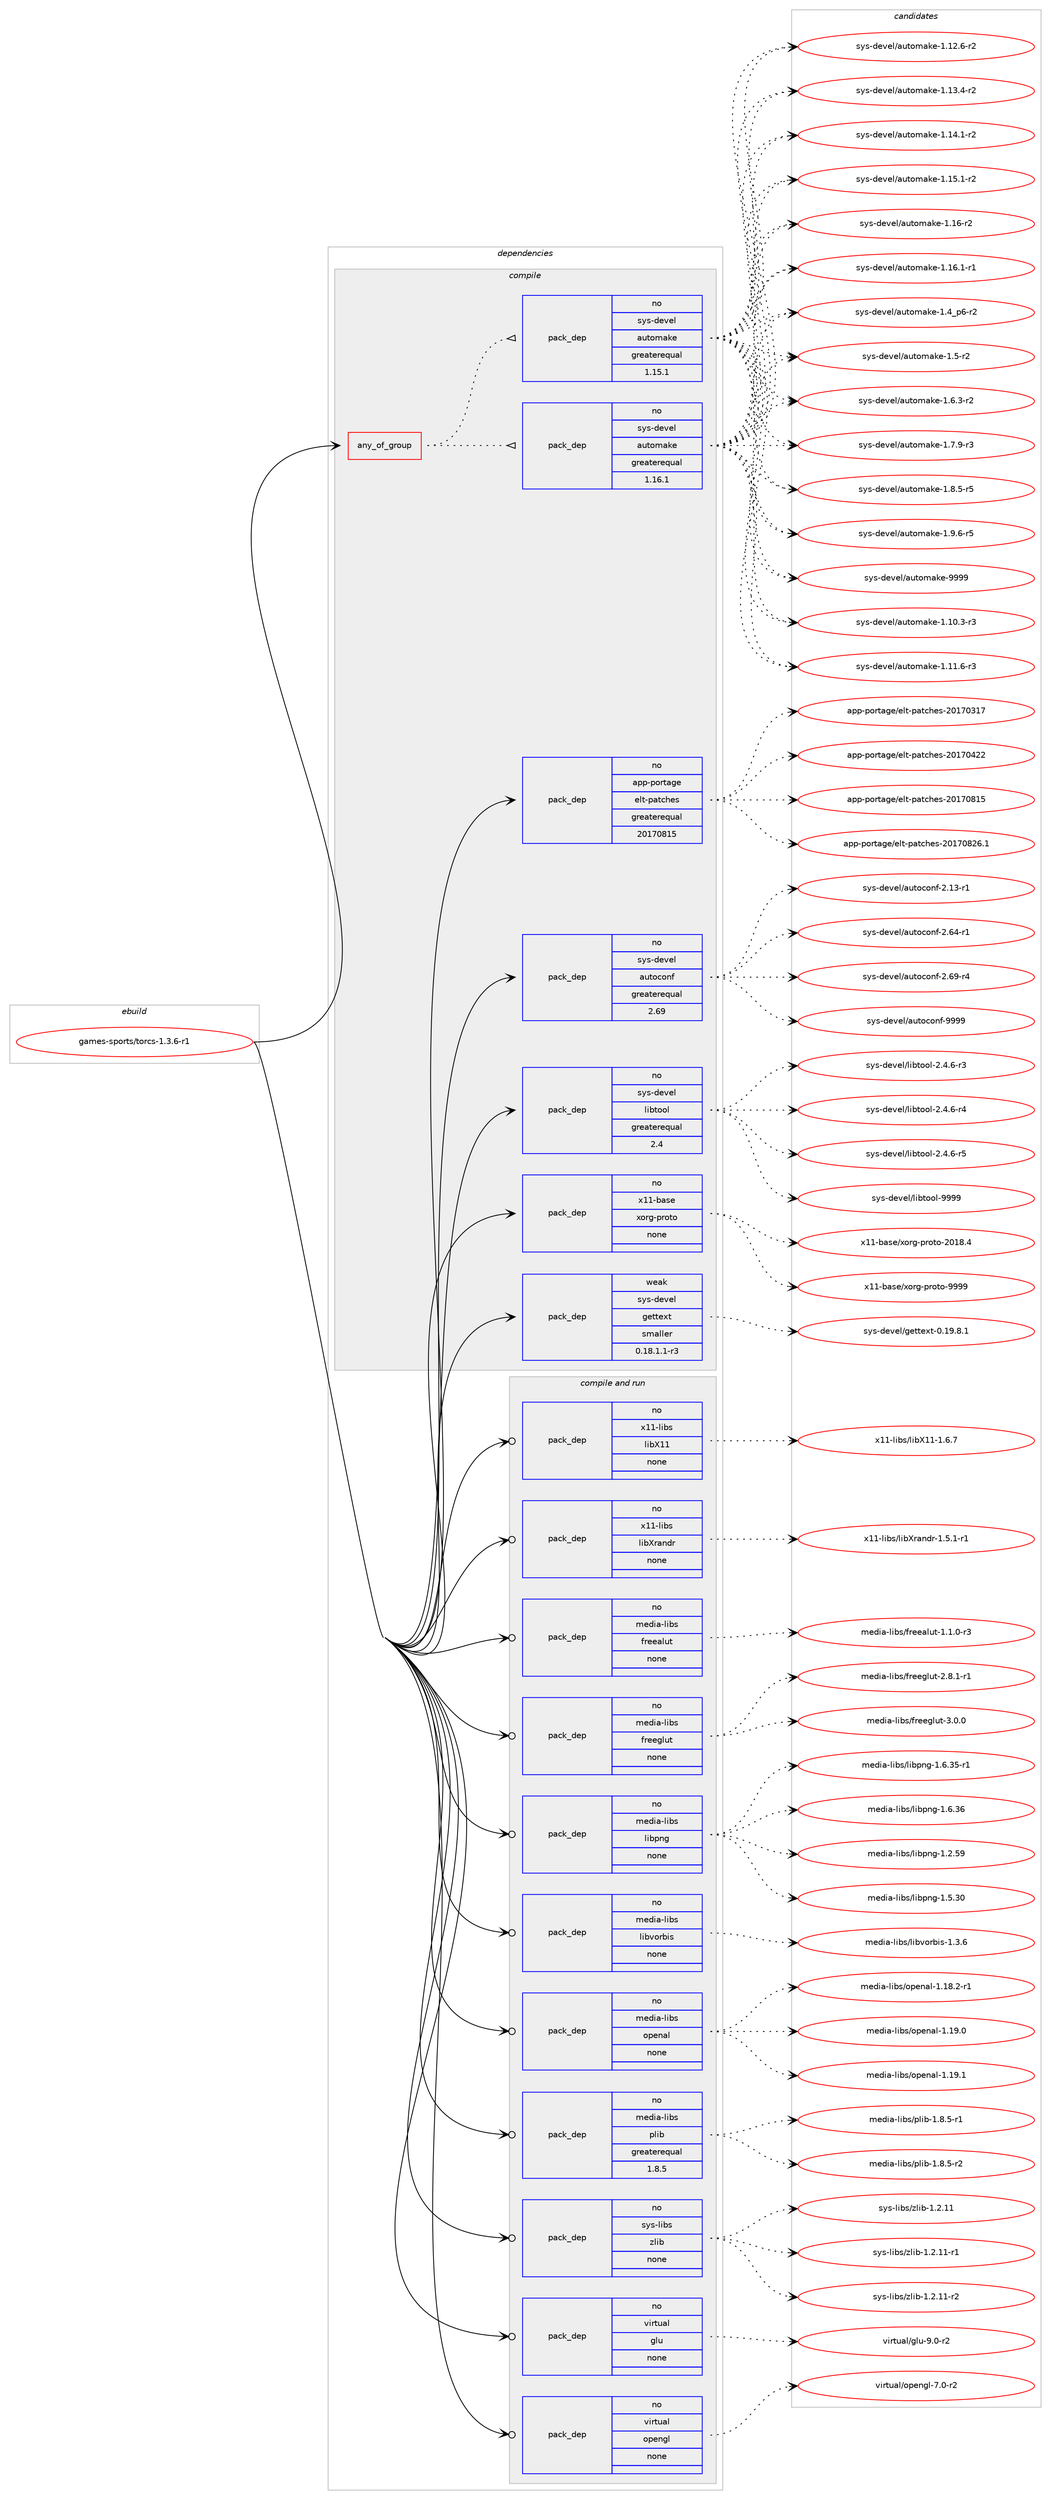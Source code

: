 digraph prolog {

# *************
# Graph options
# *************

newrank=true;
concentrate=true;
compound=true;
graph [rankdir=LR,fontname=Helvetica,fontsize=10,ranksep=1.5];#, ranksep=2.5, nodesep=0.2];
edge  [arrowhead=vee];
node  [fontname=Helvetica,fontsize=10];

# **********
# The ebuild
# **********

subgraph cluster_leftcol {
color=gray;
rank=same;
label=<<i>ebuild</i>>;
id [label="games-sports/torcs-1.3.6-r1", color=red, width=4, href="../games-sports/torcs-1.3.6-r1.svg"];
}

# ****************
# The dependencies
# ****************

subgraph cluster_midcol {
color=gray;
label=<<i>dependencies</i>>;
subgraph cluster_compile {
fillcolor="#eeeeee";
style=filled;
label=<<i>compile</i>>;
subgraph any23496 {
dependency1560949 [label=<<TABLE BORDER="0" CELLBORDER="1" CELLSPACING="0" CELLPADDING="4"><TR><TD CELLPADDING="10">any_of_group</TD></TR></TABLE>>, shape=none, color=red];subgraph pack1109717 {
dependency1560950 [label=<<TABLE BORDER="0" CELLBORDER="1" CELLSPACING="0" CELLPADDING="4" WIDTH="220"><TR><TD ROWSPAN="6" CELLPADDING="30">pack_dep</TD></TR><TR><TD WIDTH="110">no</TD></TR><TR><TD>sys-devel</TD></TR><TR><TD>automake</TD></TR><TR><TD>greaterequal</TD></TR><TR><TD>1.16.1</TD></TR></TABLE>>, shape=none, color=blue];
}
dependency1560949:e -> dependency1560950:w [weight=20,style="dotted",arrowhead="oinv"];
subgraph pack1109718 {
dependency1560951 [label=<<TABLE BORDER="0" CELLBORDER="1" CELLSPACING="0" CELLPADDING="4" WIDTH="220"><TR><TD ROWSPAN="6" CELLPADDING="30">pack_dep</TD></TR><TR><TD WIDTH="110">no</TD></TR><TR><TD>sys-devel</TD></TR><TR><TD>automake</TD></TR><TR><TD>greaterequal</TD></TR><TR><TD>1.15.1</TD></TR></TABLE>>, shape=none, color=blue];
}
dependency1560949:e -> dependency1560951:w [weight=20,style="dotted",arrowhead="oinv"];
}
id:e -> dependency1560949:w [weight=20,style="solid",arrowhead="vee"];
subgraph pack1109719 {
dependency1560952 [label=<<TABLE BORDER="0" CELLBORDER="1" CELLSPACING="0" CELLPADDING="4" WIDTH="220"><TR><TD ROWSPAN="6" CELLPADDING="30">pack_dep</TD></TR><TR><TD WIDTH="110">no</TD></TR><TR><TD>app-portage</TD></TR><TR><TD>elt-patches</TD></TR><TR><TD>greaterequal</TD></TR><TR><TD>20170815</TD></TR></TABLE>>, shape=none, color=blue];
}
id:e -> dependency1560952:w [weight=20,style="solid",arrowhead="vee"];
subgraph pack1109720 {
dependency1560953 [label=<<TABLE BORDER="0" CELLBORDER="1" CELLSPACING="0" CELLPADDING="4" WIDTH="220"><TR><TD ROWSPAN="6" CELLPADDING="30">pack_dep</TD></TR><TR><TD WIDTH="110">no</TD></TR><TR><TD>sys-devel</TD></TR><TR><TD>autoconf</TD></TR><TR><TD>greaterequal</TD></TR><TR><TD>2.69</TD></TR></TABLE>>, shape=none, color=blue];
}
id:e -> dependency1560953:w [weight=20,style="solid",arrowhead="vee"];
subgraph pack1109721 {
dependency1560954 [label=<<TABLE BORDER="0" CELLBORDER="1" CELLSPACING="0" CELLPADDING="4" WIDTH="220"><TR><TD ROWSPAN="6" CELLPADDING="30">pack_dep</TD></TR><TR><TD WIDTH="110">no</TD></TR><TR><TD>sys-devel</TD></TR><TR><TD>libtool</TD></TR><TR><TD>greaterequal</TD></TR><TR><TD>2.4</TD></TR></TABLE>>, shape=none, color=blue];
}
id:e -> dependency1560954:w [weight=20,style="solid",arrowhead="vee"];
subgraph pack1109722 {
dependency1560955 [label=<<TABLE BORDER="0" CELLBORDER="1" CELLSPACING="0" CELLPADDING="4" WIDTH="220"><TR><TD ROWSPAN="6" CELLPADDING="30">pack_dep</TD></TR><TR><TD WIDTH="110">no</TD></TR><TR><TD>x11-base</TD></TR><TR><TD>xorg-proto</TD></TR><TR><TD>none</TD></TR><TR><TD></TD></TR></TABLE>>, shape=none, color=blue];
}
id:e -> dependency1560955:w [weight=20,style="solid",arrowhead="vee"];
subgraph pack1109723 {
dependency1560956 [label=<<TABLE BORDER="0" CELLBORDER="1" CELLSPACING="0" CELLPADDING="4" WIDTH="220"><TR><TD ROWSPAN="6" CELLPADDING="30">pack_dep</TD></TR><TR><TD WIDTH="110">weak</TD></TR><TR><TD>sys-devel</TD></TR><TR><TD>gettext</TD></TR><TR><TD>smaller</TD></TR><TR><TD>0.18.1.1-r3</TD></TR></TABLE>>, shape=none, color=blue];
}
id:e -> dependency1560956:w [weight=20,style="solid",arrowhead="vee"];
}
subgraph cluster_compileandrun {
fillcolor="#eeeeee";
style=filled;
label=<<i>compile and run</i>>;
subgraph pack1109724 {
dependency1560957 [label=<<TABLE BORDER="0" CELLBORDER="1" CELLSPACING="0" CELLPADDING="4" WIDTH="220"><TR><TD ROWSPAN="6" CELLPADDING="30">pack_dep</TD></TR><TR><TD WIDTH="110">no</TD></TR><TR><TD>media-libs</TD></TR><TR><TD>freealut</TD></TR><TR><TD>none</TD></TR><TR><TD></TD></TR></TABLE>>, shape=none, color=blue];
}
id:e -> dependency1560957:w [weight=20,style="solid",arrowhead="odotvee"];
subgraph pack1109725 {
dependency1560958 [label=<<TABLE BORDER="0" CELLBORDER="1" CELLSPACING="0" CELLPADDING="4" WIDTH="220"><TR><TD ROWSPAN="6" CELLPADDING="30">pack_dep</TD></TR><TR><TD WIDTH="110">no</TD></TR><TR><TD>media-libs</TD></TR><TR><TD>freeglut</TD></TR><TR><TD>none</TD></TR><TR><TD></TD></TR></TABLE>>, shape=none, color=blue];
}
id:e -> dependency1560958:w [weight=20,style="solid",arrowhead="odotvee"];
subgraph pack1109726 {
dependency1560959 [label=<<TABLE BORDER="0" CELLBORDER="1" CELLSPACING="0" CELLPADDING="4" WIDTH="220"><TR><TD ROWSPAN="6" CELLPADDING="30">pack_dep</TD></TR><TR><TD WIDTH="110">no</TD></TR><TR><TD>media-libs</TD></TR><TR><TD>libpng</TD></TR><TR><TD>none</TD></TR><TR><TD></TD></TR></TABLE>>, shape=none, color=blue];
}
id:e -> dependency1560959:w [weight=20,style="solid",arrowhead="odotvee"];
subgraph pack1109727 {
dependency1560960 [label=<<TABLE BORDER="0" CELLBORDER="1" CELLSPACING="0" CELLPADDING="4" WIDTH="220"><TR><TD ROWSPAN="6" CELLPADDING="30">pack_dep</TD></TR><TR><TD WIDTH="110">no</TD></TR><TR><TD>media-libs</TD></TR><TR><TD>libvorbis</TD></TR><TR><TD>none</TD></TR><TR><TD></TD></TR></TABLE>>, shape=none, color=blue];
}
id:e -> dependency1560960:w [weight=20,style="solid",arrowhead="odotvee"];
subgraph pack1109728 {
dependency1560961 [label=<<TABLE BORDER="0" CELLBORDER="1" CELLSPACING="0" CELLPADDING="4" WIDTH="220"><TR><TD ROWSPAN="6" CELLPADDING="30">pack_dep</TD></TR><TR><TD WIDTH="110">no</TD></TR><TR><TD>media-libs</TD></TR><TR><TD>openal</TD></TR><TR><TD>none</TD></TR><TR><TD></TD></TR></TABLE>>, shape=none, color=blue];
}
id:e -> dependency1560961:w [weight=20,style="solid",arrowhead="odotvee"];
subgraph pack1109729 {
dependency1560962 [label=<<TABLE BORDER="0" CELLBORDER="1" CELLSPACING="0" CELLPADDING="4" WIDTH="220"><TR><TD ROWSPAN="6" CELLPADDING="30">pack_dep</TD></TR><TR><TD WIDTH="110">no</TD></TR><TR><TD>media-libs</TD></TR><TR><TD>plib</TD></TR><TR><TD>greaterequal</TD></TR><TR><TD>1.8.5</TD></TR></TABLE>>, shape=none, color=blue];
}
id:e -> dependency1560962:w [weight=20,style="solid",arrowhead="odotvee"];
subgraph pack1109730 {
dependency1560963 [label=<<TABLE BORDER="0" CELLBORDER="1" CELLSPACING="0" CELLPADDING="4" WIDTH="220"><TR><TD ROWSPAN="6" CELLPADDING="30">pack_dep</TD></TR><TR><TD WIDTH="110">no</TD></TR><TR><TD>sys-libs</TD></TR><TR><TD>zlib</TD></TR><TR><TD>none</TD></TR><TR><TD></TD></TR></TABLE>>, shape=none, color=blue];
}
id:e -> dependency1560963:w [weight=20,style="solid",arrowhead="odotvee"];
subgraph pack1109731 {
dependency1560964 [label=<<TABLE BORDER="0" CELLBORDER="1" CELLSPACING="0" CELLPADDING="4" WIDTH="220"><TR><TD ROWSPAN="6" CELLPADDING="30">pack_dep</TD></TR><TR><TD WIDTH="110">no</TD></TR><TR><TD>virtual</TD></TR><TR><TD>glu</TD></TR><TR><TD>none</TD></TR><TR><TD></TD></TR></TABLE>>, shape=none, color=blue];
}
id:e -> dependency1560964:w [weight=20,style="solid",arrowhead="odotvee"];
subgraph pack1109732 {
dependency1560965 [label=<<TABLE BORDER="0" CELLBORDER="1" CELLSPACING="0" CELLPADDING="4" WIDTH="220"><TR><TD ROWSPAN="6" CELLPADDING="30">pack_dep</TD></TR><TR><TD WIDTH="110">no</TD></TR><TR><TD>virtual</TD></TR><TR><TD>opengl</TD></TR><TR><TD>none</TD></TR><TR><TD></TD></TR></TABLE>>, shape=none, color=blue];
}
id:e -> dependency1560965:w [weight=20,style="solid",arrowhead="odotvee"];
subgraph pack1109733 {
dependency1560966 [label=<<TABLE BORDER="0" CELLBORDER="1" CELLSPACING="0" CELLPADDING="4" WIDTH="220"><TR><TD ROWSPAN="6" CELLPADDING="30">pack_dep</TD></TR><TR><TD WIDTH="110">no</TD></TR><TR><TD>x11-libs</TD></TR><TR><TD>libX11</TD></TR><TR><TD>none</TD></TR><TR><TD></TD></TR></TABLE>>, shape=none, color=blue];
}
id:e -> dependency1560966:w [weight=20,style="solid",arrowhead="odotvee"];
subgraph pack1109734 {
dependency1560967 [label=<<TABLE BORDER="0" CELLBORDER="1" CELLSPACING="0" CELLPADDING="4" WIDTH="220"><TR><TD ROWSPAN="6" CELLPADDING="30">pack_dep</TD></TR><TR><TD WIDTH="110">no</TD></TR><TR><TD>x11-libs</TD></TR><TR><TD>libXrandr</TD></TR><TR><TD>none</TD></TR><TR><TD></TD></TR></TABLE>>, shape=none, color=blue];
}
id:e -> dependency1560967:w [weight=20,style="solid",arrowhead="odotvee"];
}
subgraph cluster_run {
fillcolor="#eeeeee";
style=filled;
label=<<i>run</i>>;
}
}

# **************
# The candidates
# **************

subgraph cluster_choices {
rank=same;
color=gray;
label=<<i>candidates</i>>;

subgraph choice1109717 {
color=black;
nodesep=1;
choice11512111545100101118101108479711711611110997107101454946494846514511451 [label="sys-devel/automake-1.10.3-r3", color=red, width=4,href="../sys-devel/automake-1.10.3-r3.svg"];
choice11512111545100101118101108479711711611110997107101454946494946544511451 [label="sys-devel/automake-1.11.6-r3", color=red, width=4,href="../sys-devel/automake-1.11.6-r3.svg"];
choice11512111545100101118101108479711711611110997107101454946495046544511450 [label="sys-devel/automake-1.12.6-r2", color=red, width=4,href="../sys-devel/automake-1.12.6-r2.svg"];
choice11512111545100101118101108479711711611110997107101454946495146524511450 [label="sys-devel/automake-1.13.4-r2", color=red, width=4,href="../sys-devel/automake-1.13.4-r2.svg"];
choice11512111545100101118101108479711711611110997107101454946495246494511450 [label="sys-devel/automake-1.14.1-r2", color=red, width=4,href="../sys-devel/automake-1.14.1-r2.svg"];
choice11512111545100101118101108479711711611110997107101454946495346494511450 [label="sys-devel/automake-1.15.1-r2", color=red, width=4,href="../sys-devel/automake-1.15.1-r2.svg"];
choice1151211154510010111810110847971171161111099710710145494649544511450 [label="sys-devel/automake-1.16-r2", color=red, width=4,href="../sys-devel/automake-1.16-r2.svg"];
choice11512111545100101118101108479711711611110997107101454946495446494511449 [label="sys-devel/automake-1.16.1-r1", color=red, width=4,href="../sys-devel/automake-1.16.1-r1.svg"];
choice115121115451001011181011084797117116111109971071014549465295112544511450 [label="sys-devel/automake-1.4_p6-r2", color=red, width=4,href="../sys-devel/automake-1.4_p6-r2.svg"];
choice11512111545100101118101108479711711611110997107101454946534511450 [label="sys-devel/automake-1.5-r2", color=red, width=4,href="../sys-devel/automake-1.5-r2.svg"];
choice115121115451001011181011084797117116111109971071014549465446514511450 [label="sys-devel/automake-1.6.3-r2", color=red, width=4,href="../sys-devel/automake-1.6.3-r2.svg"];
choice115121115451001011181011084797117116111109971071014549465546574511451 [label="sys-devel/automake-1.7.9-r3", color=red, width=4,href="../sys-devel/automake-1.7.9-r3.svg"];
choice115121115451001011181011084797117116111109971071014549465646534511453 [label="sys-devel/automake-1.8.5-r5", color=red, width=4,href="../sys-devel/automake-1.8.5-r5.svg"];
choice115121115451001011181011084797117116111109971071014549465746544511453 [label="sys-devel/automake-1.9.6-r5", color=red, width=4,href="../sys-devel/automake-1.9.6-r5.svg"];
choice115121115451001011181011084797117116111109971071014557575757 [label="sys-devel/automake-9999", color=red, width=4,href="../sys-devel/automake-9999.svg"];
dependency1560950:e -> choice11512111545100101118101108479711711611110997107101454946494846514511451:w [style=dotted,weight="100"];
dependency1560950:e -> choice11512111545100101118101108479711711611110997107101454946494946544511451:w [style=dotted,weight="100"];
dependency1560950:e -> choice11512111545100101118101108479711711611110997107101454946495046544511450:w [style=dotted,weight="100"];
dependency1560950:e -> choice11512111545100101118101108479711711611110997107101454946495146524511450:w [style=dotted,weight="100"];
dependency1560950:e -> choice11512111545100101118101108479711711611110997107101454946495246494511450:w [style=dotted,weight="100"];
dependency1560950:e -> choice11512111545100101118101108479711711611110997107101454946495346494511450:w [style=dotted,weight="100"];
dependency1560950:e -> choice1151211154510010111810110847971171161111099710710145494649544511450:w [style=dotted,weight="100"];
dependency1560950:e -> choice11512111545100101118101108479711711611110997107101454946495446494511449:w [style=dotted,weight="100"];
dependency1560950:e -> choice115121115451001011181011084797117116111109971071014549465295112544511450:w [style=dotted,weight="100"];
dependency1560950:e -> choice11512111545100101118101108479711711611110997107101454946534511450:w [style=dotted,weight="100"];
dependency1560950:e -> choice115121115451001011181011084797117116111109971071014549465446514511450:w [style=dotted,weight="100"];
dependency1560950:e -> choice115121115451001011181011084797117116111109971071014549465546574511451:w [style=dotted,weight="100"];
dependency1560950:e -> choice115121115451001011181011084797117116111109971071014549465646534511453:w [style=dotted,weight="100"];
dependency1560950:e -> choice115121115451001011181011084797117116111109971071014549465746544511453:w [style=dotted,weight="100"];
dependency1560950:e -> choice115121115451001011181011084797117116111109971071014557575757:w [style=dotted,weight="100"];
}
subgraph choice1109718 {
color=black;
nodesep=1;
choice11512111545100101118101108479711711611110997107101454946494846514511451 [label="sys-devel/automake-1.10.3-r3", color=red, width=4,href="../sys-devel/automake-1.10.3-r3.svg"];
choice11512111545100101118101108479711711611110997107101454946494946544511451 [label="sys-devel/automake-1.11.6-r3", color=red, width=4,href="../sys-devel/automake-1.11.6-r3.svg"];
choice11512111545100101118101108479711711611110997107101454946495046544511450 [label="sys-devel/automake-1.12.6-r2", color=red, width=4,href="../sys-devel/automake-1.12.6-r2.svg"];
choice11512111545100101118101108479711711611110997107101454946495146524511450 [label="sys-devel/automake-1.13.4-r2", color=red, width=4,href="../sys-devel/automake-1.13.4-r2.svg"];
choice11512111545100101118101108479711711611110997107101454946495246494511450 [label="sys-devel/automake-1.14.1-r2", color=red, width=4,href="../sys-devel/automake-1.14.1-r2.svg"];
choice11512111545100101118101108479711711611110997107101454946495346494511450 [label="sys-devel/automake-1.15.1-r2", color=red, width=4,href="../sys-devel/automake-1.15.1-r2.svg"];
choice1151211154510010111810110847971171161111099710710145494649544511450 [label="sys-devel/automake-1.16-r2", color=red, width=4,href="../sys-devel/automake-1.16-r2.svg"];
choice11512111545100101118101108479711711611110997107101454946495446494511449 [label="sys-devel/automake-1.16.1-r1", color=red, width=4,href="../sys-devel/automake-1.16.1-r1.svg"];
choice115121115451001011181011084797117116111109971071014549465295112544511450 [label="sys-devel/automake-1.4_p6-r2", color=red, width=4,href="../sys-devel/automake-1.4_p6-r2.svg"];
choice11512111545100101118101108479711711611110997107101454946534511450 [label="sys-devel/automake-1.5-r2", color=red, width=4,href="../sys-devel/automake-1.5-r2.svg"];
choice115121115451001011181011084797117116111109971071014549465446514511450 [label="sys-devel/automake-1.6.3-r2", color=red, width=4,href="../sys-devel/automake-1.6.3-r2.svg"];
choice115121115451001011181011084797117116111109971071014549465546574511451 [label="sys-devel/automake-1.7.9-r3", color=red, width=4,href="../sys-devel/automake-1.7.9-r3.svg"];
choice115121115451001011181011084797117116111109971071014549465646534511453 [label="sys-devel/automake-1.8.5-r5", color=red, width=4,href="../sys-devel/automake-1.8.5-r5.svg"];
choice115121115451001011181011084797117116111109971071014549465746544511453 [label="sys-devel/automake-1.9.6-r5", color=red, width=4,href="../sys-devel/automake-1.9.6-r5.svg"];
choice115121115451001011181011084797117116111109971071014557575757 [label="sys-devel/automake-9999", color=red, width=4,href="../sys-devel/automake-9999.svg"];
dependency1560951:e -> choice11512111545100101118101108479711711611110997107101454946494846514511451:w [style=dotted,weight="100"];
dependency1560951:e -> choice11512111545100101118101108479711711611110997107101454946494946544511451:w [style=dotted,weight="100"];
dependency1560951:e -> choice11512111545100101118101108479711711611110997107101454946495046544511450:w [style=dotted,weight="100"];
dependency1560951:e -> choice11512111545100101118101108479711711611110997107101454946495146524511450:w [style=dotted,weight="100"];
dependency1560951:e -> choice11512111545100101118101108479711711611110997107101454946495246494511450:w [style=dotted,weight="100"];
dependency1560951:e -> choice11512111545100101118101108479711711611110997107101454946495346494511450:w [style=dotted,weight="100"];
dependency1560951:e -> choice1151211154510010111810110847971171161111099710710145494649544511450:w [style=dotted,weight="100"];
dependency1560951:e -> choice11512111545100101118101108479711711611110997107101454946495446494511449:w [style=dotted,weight="100"];
dependency1560951:e -> choice115121115451001011181011084797117116111109971071014549465295112544511450:w [style=dotted,weight="100"];
dependency1560951:e -> choice11512111545100101118101108479711711611110997107101454946534511450:w [style=dotted,weight="100"];
dependency1560951:e -> choice115121115451001011181011084797117116111109971071014549465446514511450:w [style=dotted,weight="100"];
dependency1560951:e -> choice115121115451001011181011084797117116111109971071014549465546574511451:w [style=dotted,weight="100"];
dependency1560951:e -> choice115121115451001011181011084797117116111109971071014549465646534511453:w [style=dotted,weight="100"];
dependency1560951:e -> choice115121115451001011181011084797117116111109971071014549465746544511453:w [style=dotted,weight="100"];
dependency1560951:e -> choice115121115451001011181011084797117116111109971071014557575757:w [style=dotted,weight="100"];
}
subgraph choice1109719 {
color=black;
nodesep=1;
choice97112112451121111141169710310147101108116451129711699104101115455048495548514955 [label="app-portage/elt-patches-20170317", color=red, width=4,href="../app-portage/elt-patches-20170317.svg"];
choice97112112451121111141169710310147101108116451129711699104101115455048495548525050 [label="app-portage/elt-patches-20170422", color=red, width=4,href="../app-portage/elt-patches-20170422.svg"];
choice97112112451121111141169710310147101108116451129711699104101115455048495548564953 [label="app-portage/elt-patches-20170815", color=red, width=4,href="../app-portage/elt-patches-20170815.svg"];
choice971121124511211111411697103101471011081164511297116991041011154550484955485650544649 [label="app-portage/elt-patches-20170826.1", color=red, width=4,href="../app-portage/elt-patches-20170826.1.svg"];
dependency1560952:e -> choice97112112451121111141169710310147101108116451129711699104101115455048495548514955:w [style=dotted,weight="100"];
dependency1560952:e -> choice97112112451121111141169710310147101108116451129711699104101115455048495548525050:w [style=dotted,weight="100"];
dependency1560952:e -> choice97112112451121111141169710310147101108116451129711699104101115455048495548564953:w [style=dotted,weight="100"];
dependency1560952:e -> choice971121124511211111411697103101471011081164511297116991041011154550484955485650544649:w [style=dotted,weight="100"];
}
subgraph choice1109720 {
color=black;
nodesep=1;
choice1151211154510010111810110847971171161119911111010245504649514511449 [label="sys-devel/autoconf-2.13-r1", color=red, width=4,href="../sys-devel/autoconf-2.13-r1.svg"];
choice1151211154510010111810110847971171161119911111010245504654524511449 [label="sys-devel/autoconf-2.64-r1", color=red, width=4,href="../sys-devel/autoconf-2.64-r1.svg"];
choice1151211154510010111810110847971171161119911111010245504654574511452 [label="sys-devel/autoconf-2.69-r4", color=red, width=4,href="../sys-devel/autoconf-2.69-r4.svg"];
choice115121115451001011181011084797117116111991111101024557575757 [label="sys-devel/autoconf-9999", color=red, width=4,href="../sys-devel/autoconf-9999.svg"];
dependency1560953:e -> choice1151211154510010111810110847971171161119911111010245504649514511449:w [style=dotted,weight="100"];
dependency1560953:e -> choice1151211154510010111810110847971171161119911111010245504654524511449:w [style=dotted,weight="100"];
dependency1560953:e -> choice1151211154510010111810110847971171161119911111010245504654574511452:w [style=dotted,weight="100"];
dependency1560953:e -> choice115121115451001011181011084797117116111991111101024557575757:w [style=dotted,weight="100"];
}
subgraph choice1109721 {
color=black;
nodesep=1;
choice1151211154510010111810110847108105981161111111084550465246544511451 [label="sys-devel/libtool-2.4.6-r3", color=red, width=4,href="../sys-devel/libtool-2.4.6-r3.svg"];
choice1151211154510010111810110847108105981161111111084550465246544511452 [label="sys-devel/libtool-2.4.6-r4", color=red, width=4,href="../sys-devel/libtool-2.4.6-r4.svg"];
choice1151211154510010111810110847108105981161111111084550465246544511453 [label="sys-devel/libtool-2.4.6-r5", color=red, width=4,href="../sys-devel/libtool-2.4.6-r5.svg"];
choice1151211154510010111810110847108105981161111111084557575757 [label="sys-devel/libtool-9999", color=red, width=4,href="../sys-devel/libtool-9999.svg"];
dependency1560954:e -> choice1151211154510010111810110847108105981161111111084550465246544511451:w [style=dotted,weight="100"];
dependency1560954:e -> choice1151211154510010111810110847108105981161111111084550465246544511452:w [style=dotted,weight="100"];
dependency1560954:e -> choice1151211154510010111810110847108105981161111111084550465246544511453:w [style=dotted,weight="100"];
dependency1560954:e -> choice1151211154510010111810110847108105981161111111084557575757:w [style=dotted,weight="100"];
}
subgraph choice1109722 {
color=black;
nodesep=1;
choice1204949459897115101471201111141034511211411111611145504849564652 [label="x11-base/xorg-proto-2018.4", color=red, width=4,href="../x11-base/xorg-proto-2018.4.svg"];
choice120494945989711510147120111114103451121141111161114557575757 [label="x11-base/xorg-proto-9999", color=red, width=4,href="../x11-base/xorg-proto-9999.svg"];
dependency1560955:e -> choice1204949459897115101471201111141034511211411111611145504849564652:w [style=dotted,weight="100"];
dependency1560955:e -> choice120494945989711510147120111114103451121141111161114557575757:w [style=dotted,weight="100"];
}
subgraph choice1109723 {
color=black;
nodesep=1;
choice1151211154510010111810110847103101116116101120116454846495746564649 [label="sys-devel/gettext-0.19.8.1", color=red, width=4,href="../sys-devel/gettext-0.19.8.1.svg"];
dependency1560956:e -> choice1151211154510010111810110847103101116116101120116454846495746564649:w [style=dotted,weight="100"];
}
subgraph choice1109724 {
color=black;
nodesep=1;
choice10910110010597451081059811547102114101101971081171164549464946484511451 [label="media-libs/freealut-1.1.0-r3", color=red, width=4,href="../media-libs/freealut-1.1.0-r3.svg"];
dependency1560957:e -> choice10910110010597451081059811547102114101101971081171164549464946484511451:w [style=dotted,weight="100"];
}
subgraph choice1109725 {
color=black;
nodesep=1;
choice109101100105974510810598115471021141011011031081171164550465646494511449 [label="media-libs/freeglut-2.8.1-r1", color=red, width=4,href="../media-libs/freeglut-2.8.1-r1.svg"];
choice10910110010597451081059811547102114101101103108117116455146484648 [label="media-libs/freeglut-3.0.0", color=red, width=4,href="../media-libs/freeglut-3.0.0.svg"];
dependency1560958:e -> choice109101100105974510810598115471021141011011031081171164550465646494511449:w [style=dotted,weight="100"];
dependency1560958:e -> choice10910110010597451081059811547102114101101103108117116455146484648:w [style=dotted,weight="100"];
}
subgraph choice1109726 {
color=black;
nodesep=1;
choice109101100105974510810598115471081059811211010345494650465357 [label="media-libs/libpng-1.2.59", color=red, width=4,href="../media-libs/libpng-1.2.59.svg"];
choice109101100105974510810598115471081059811211010345494653465148 [label="media-libs/libpng-1.5.30", color=red, width=4,href="../media-libs/libpng-1.5.30.svg"];
choice1091011001059745108105981154710810598112110103454946544651534511449 [label="media-libs/libpng-1.6.35-r1", color=red, width=4,href="../media-libs/libpng-1.6.35-r1.svg"];
choice109101100105974510810598115471081059811211010345494654465154 [label="media-libs/libpng-1.6.36", color=red, width=4,href="../media-libs/libpng-1.6.36.svg"];
dependency1560959:e -> choice109101100105974510810598115471081059811211010345494650465357:w [style=dotted,weight="100"];
dependency1560959:e -> choice109101100105974510810598115471081059811211010345494653465148:w [style=dotted,weight="100"];
dependency1560959:e -> choice1091011001059745108105981154710810598112110103454946544651534511449:w [style=dotted,weight="100"];
dependency1560959:e -> choice109101100105974510810598115471081059811211010345494654465154:w [style=dotted,weight="100"];
}
subgraph choice1109727 {
color=black;
nodesep=1;
choice109101100105974510810598115471081059811811111498105115454946514654 [label="media-libs/libvorbis-1.3.6", color=red, width=4,href="../media-libs/libvorbis-1.3.6.svg"];
dependency1560960:e -> choice109101100105974510810598115471081059811811111498105115454946514654:w [style=dotted,weight="100"];
}
subgraph choice1109728 {
color=black;
nodesep=1;
choice1091011001059745108105981154711111210111097108454946495646504511449 [label="media-libs/openal-1.18.2-r1", color=red, width=4,href="../media-libs/openal-1.18.2-r1.svg"];
choice109101100105974510810598115471111121011109710845494649574648 [label="media-libs/openal-1.19.0", color=red, width=4,href="../media-libs/openal-1.19.0.svg"];
choice109101100105974510810598115471111121011109710845494649574649 [label="media-libs/openal-1.19.1", color=red, width=4,href="../media-libs/openal-1.19.1.svg"];
dependency1560961:e -> choice1091011001059745108105981154711111210111097108454946495646504511449:w [style=dotted,weight="100"];
dependency1560961:e -> choice109101100105974510810598115471111121011109710845494649574648:w [style=dotted,weight="100"];
dependency1560961:e -> choice109101100105974510810598115471111121011109710845494649574649:w [style=dotted,weight="100"];
}
subgraph choice1109729 {
color=black;
nodesep=1;
choice10910110010597451081059811547112108105984549465646534511449 [label="media-libs/plib-1.8.5-r1", color=red, width=4,href="../media-libs/plib-1.8.5-r1.svg"];
choice10910110010597451081059811547112108105984549465646534511450 [label="media-libs/plib-1.8.5-r2", color=red, width=4,href="../media-libs/plib-1.8.5-r2.svg"];
dependency1560962:e -> choice10910110010597451081059811547112108105984549465646534511449:w [style=dotted,weight="100"];
dependency1560962:e -> choice10910110010597451081059811547112108105984549465646534511450:w [style=dotted,weight="100"];
}
subgraph choice1109730 {
color=black;
nodesep=1;
choice1151211154510810598115471221081059845494650464949 [label="sys-libs/zlib-1.2.11", color=red, width=4,href="../sys-libs/zlib-1.2.11.svg"];
choice11512111545108105981154712210810598454946504649494511449 [label="sys-libs/zlib-1.2.11-r1", color=red, width=4,href="../sys-libs/zlib-1.2.11-r1.svg"];
choice11512111545108105981154712210810598454946504649494511450 [label="sys-libs/zlib-1.2.11-r2", color=red, width=4,href="../sys-libs/zlib-1.2.11-r2.svg"];
dependency1560963:e -> choice1151211154510810598115471221081059845494650464949:w [style=dotted,weight="100"];
dependency1560963:e -> choice11512111545108105981154712210810598454946504649494511449:w [style=dotted,weight="100"];
dependency1560963:e -> choice11512111545108105981154712210810598454946504649494511450:w [style=dotted,weight="100"];
}
subgraph choice1109731 {
color=black;
nodesep=1;
choice1181051141161179710847103108117455746484511450 [label="virtual/glu-9.0-r2", color=red, width=4,href="../virtual/glu-9.0-r2.svg"];
dependency1560964:e -> choice1181051141161179710847103108117455746484511450:w [style=dotted,weight="100"];
}
subgraph choice1109732 {
color=black;
nodesep=1;
choice1181051141161179710847111112101110103108455546484511450 [label="virtual/opengl-7.0-r2", color=red, width=4,href="../virtual/opengl-7.0-r2.svg"];
dependency1560965:e -> choice1181051141161179710847111112101110103108455546484511450:w [style=dotted,weight="100"];
}
subgraph choice1109733 {
color=black;
nodesep=1;
choice120494945108105981154710810598884949454946544655 [label="x11-libs/libX11-1.6.7", color=red, width=4,href="../x11-libs/libX11-1.6.7.svg"];
dependency1560966:e -> choice120494945108105981154710810598884949454946544655:w [style=dotted,weight="100"];
}
subgraph choice1109734 {
color=black;
nodesep=1;
choice12049494510810598115471081059888114971101001144549465346494511449 [label="x11-libs/libXrandr-1.5.1-r1", color=red, width=4,href="../x11-libs/libXrandr-1.5.1-r1.svg"];
dependency1560967:e -> choice12049494510810598115471081059888114971101001144549465346494511449:w [style=dotted,weight="100"];
}
}

}
